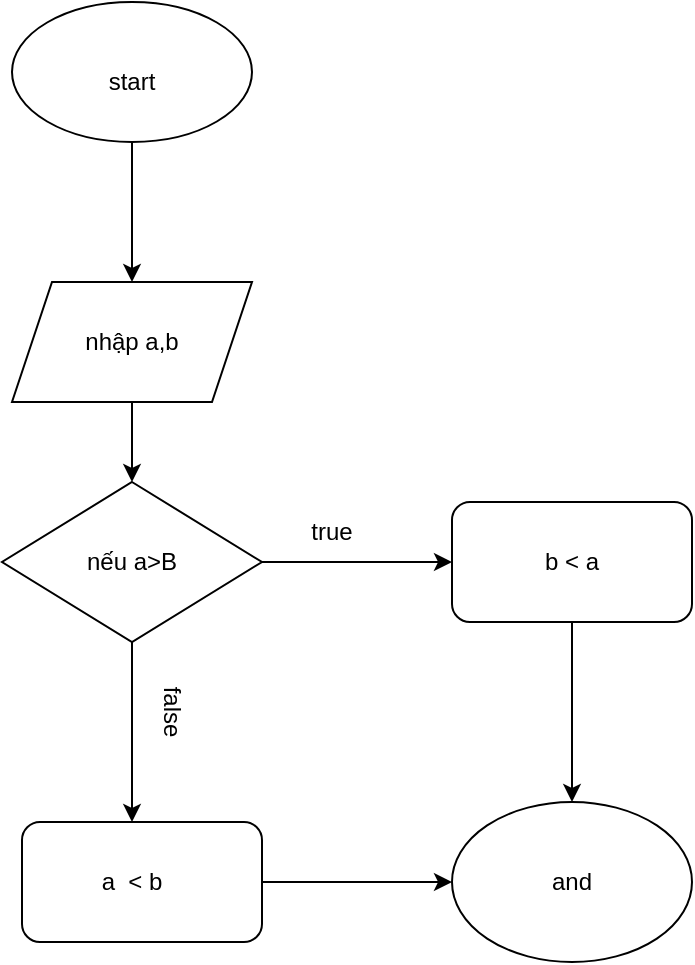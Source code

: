 <mxfile version="25.0.3">
  <diagram id="C5RBs43oDa-KdzZeNtuy" name="Page-1">
    <mxGraphModel grid="1" page="1" gridSize="10" guides="1" tooltips="1" connect="1" arrows="1" fold="1" pageScale="1" pageWidth="827" pageHeight="1169" math="0" shadow="0">
      <root>
        <mxCell id="WIyWlLk6GJQsqaUBKTNV-0" />
        <mxCell id="WIyWlLk6GJQsqaUBKTNV-1" parent="WIyWlLk6GJQsqaUBKTNV-0" />
        <mxCell id="0Im9QI2qGHJmLEuOCWpC-3" style="edgeStyle=orthogonalEdgeStyle;rounded=0;orthogonalLoop=1;jettySize=auto;html=1;exitX=0.5;exitY=1;exitDx=0;exitDy=0;entryX=0.5;entryY=0;entryDx=0;entryDy=0;" edge="1" parent="WIyWlLk6GJQsqaUBKTNV-1" source="0Im9QI2qGHJmLEuOCWpC-0" target="0Im9QI2qGHJmLEuOCWpC-2">
          <mxGeometry relative="1" as="geometry" />
        </mxCell>
        <mxCell id="0Im9QI2qGHJmLEuOCWpC-0" value="" style="ellipse;whiteSpace=wrap;html=1;" vertex="1" parent="WIyWlLk6GJQsqaUBKTNV-1">
          <mxGeometry x="310" y="80" width="120" height="70" as="geometry" />
        </mxCell>
        <mxCell id="0Im9QI2qGHJmLEuOCWpC-1" value="start" style="text;html=1;align=center;verticalAlign=middle;whiteSpace=wrap;rounded=0;" vertex="1" parent="WIyWlLk6GJQsqaUBKTNV-1">
          <mxGeometry x="340" y="105" width="60" height="30" as="geometry" />
        </mxCell>
        <mxCell id="0Im9QI2qGHJmLEuOCWpC-6" style="edgeStyle=orthogonalEdgeStyle;rounded=0;orthogonalLoop=1;jettySize=auto;html=1;exitX=0.5;exitY=1;exitDx=0;exitDy=0;entryX=0.5;entryY=0;entryDx=0;entryDy=0;" edge="1" parent="WIyWlLk6GJQsqaUBKTNV-1" source="0Im9QI2qGHJmLEuOCWpC-2" target="0Im9QI2qGHJmLEuOCWpC-5">
          <mxGeometry relative="1" as="geometry" />
        </mxCell>
        <mxCell id="0Im9QI2qGHJmLEuOCWpC-2" value="" style="shape=parallelogram;perimeter=parallelogramPerimeter;whiteSpace=wrap;html=1;fixedSize=1;" vertex="1" parent="WIyWlLk6GJQsqaUBKTNV-1">
          <mxGeometry x="310" y="220" width="120" height="60" as="geometry" />
        </mxCell>
        <mxCell id="0Im9QI2qGHJmLEuOCWpC-4" value="nhập a,b" style="text;html=1;align=center;verticalAlign=middle;whiteSpace=wrap;rounded=0;" vertex="1" parent="WIyWlLk6GJQsqaUBKTNV-1">
          <mxGeometry x="340" y="235" width="60" height="30" as="geometry" />
        </mxCell>
        <mxCell id="0Im9QI2qGHJmLEuOCWpC-8" style="edgeStyle=orthogonalEdgeStyle;rounded=0;orthogonalLoop=1;jettySize=auto;html=1;exitX=1;exitY=0.5;exitDx=0;exitDy=0;" edge="1" parent="WIyWlLk6GJQsqaUBKTNV-1" source="0Im9QI2qGHJmLEuOCWpC-5">
          <mxGeometry relative="1" as="geometry">
            <mxPoint x="530" y="360" as="targetPoint" />
          </mxGeometry>
        </mxCell>
        <mxCell id="0Im9QI2qGHJmLEuOCWpC-12" style="edgeStyle=orthogonalEdgeStyle;rounded=0;orthogonalLoop=1;jettySize=auto;html=1;exitX=0.5;exitY=1;exitDx=0;exitDy=0;" edge="1" parent="WIyWlLk6GJQsqaUBKTNV-1" source="0Im9QI2qGHJmLEuOCWpC-5">
          <mxGeometry relative="1" as="geometry">
            <mxPoint x="370" y="490" as="targetPoint" />
          </mxGeometry>
        </mxCell>
        <mxCell id="0Im9QI2qGHJmLEuOCWpC-5" value="" style="rhombus;whiteSpace=wrap;html=1;" vertex="1" parent="WIyWlLk6GJQsqaUBKTNV-1">
          <mxGeometry x="305" y="320" width="130" height="80" as="geometry" />
        </mxCell>
        <mxCell id="0Im9QI2qGHJmLEuOCWpC-7" value="nếu a&amp;gt;B" style="text;html=1;align=center;verticalAlign=middle;whiteSpace=wrap;rounded=0;" vertex="1" parent="WIyWlLk6GJQsqaUBKTNV-1">
          <mxGeometry x="340" y="345" width="60" height="30" as="geometry" />
        </mxCell>
        <mxCell id="0Im9QI2qGHJmLEuOCWpC-17" style="edgeStyle=orthogonalEdgeStyle;rounded=0;orthogonalLoop=1;jettySize=auto;html=1;exitX=0.5;exitY=1;exitDx=0;exitDy=0;entryX=0.5;entryY=0;entryDx=0;entryDy=0;" edge="1" parent="WIyWlLk6GJQsqaUBKTNV-1" source="0Im9QI2qGHJmLEuOCWpC-9" target="0Im9QI2qGHJmLEuOCWpC-16">
          <mxGeometry relative="1" as="geometry" />
        </mxCell>
        <mxCell id="0Im9QI2qGHJmLEuOCWpC-9" value="" style="rounded=1;whiteSpace=wrap;html=1;" vertex="1" parent="WIyWlLk6GJQsqaUBKTNV-1">
          <mxGeometry x="530" y="330" width="120" height="60" as="geometry" />
        </mxCell>
        <mxCell id="0Im9QI2qGHJmLEuOCWpC-10" value="b &amp;lt; a" style="text;html=1;align=center;verticalAlign=middle;whiteSpace=wrap;rounded=0;" vertex="1" parent="WIyWlLk6GJQsqaUBKTNV-1">
          <mxGeometry x="560" y="345" width="60" height="30" as="geometry" />
        </mxCell>
        <mxCell id="0Im9QI2qGHJmLEuOCWpC-11" value="true" style="text;html=1;align=center;verticalAlign=middle;whiteSpace=wrap;rounded=0;" vertex="1" parent="WIyWlLk6GJQsqaUBKTNV-1">
          <mxGeometry x="440" y="330" width="60" height="30" as="geometry" />
        </mxCell>
        <mxCell id="0Im9QI2qGHJmLEuOCWpC-18" style="edgeStyle=orthogonalEdgeStyle;rounded=0;orthogonalLoop=1;jettySize=auto;html=1;exitX=1;exitY=0.5;exitDx=0;exitDy=0;entryX=0;entryY=0.5;entryDx=0;entryDy=0;" edge="1" parent="WIyWlLk6GJQsqaUBKTNV-1" source="0Im9QI2qGHJmLEuOCWpC-13" target="0Im9QI2qGHJmLEuOCWpC-16">
          <mxGeometry relative="1" as="geometry" />
        </mxCell>
        <mxCell id="0Im9QI2qGHJmLEuOCWpC-13" value="" style="rounded=1;whiteSpace=wrap;html=1;" vertex="1" parent="WIyWlLk6GJQsqaUBKTNV-1">
          <mxGeometry x="315" y="490" width="120" height="60" as="geometry" />
        </mxCell>
        <mxCell id="0Im9QI2qGHJmLEuOCWpC-14" value="false" style="text;html=1;align=center;verticalAlign=middle;whiteSpace=wrap;rounded=0;rotation=90;" vertex="1" parent="WIyWlLk6GJQsqaUBKTNV-1">
          <mxGeometry x="360" y="420" width="60" height="30" as="geometry" />
        </mxCell>
        <mxCell id="0Im9QI2qGHJmLEuOCWpC-15" value="&lt;font style=&quot;vertical-align: inherit;&quot;&gt;&lt;font style=&quot;vertical-align: inherit;&quot;&gt;a&amp;nbsp; &amp;lt; b&lt;/font&gt;&lt;/font&gt;" style="text;html=1;align=center;verticalAlign=middle;whiteSpace=wrap;rounded=0;" vertex="1" parent="WIyWlLk6GJQsqaUBKTNV-1">
          <mxGeometry x="340" y="505" width="60" height="30" as="geometry" />
        </mxCell>
        <mxCell id="0Im9QI2qGHJmLEuOCWpC-16" value="" style="ellipse;whiteSpace=wrap;html=1;" vertex="1" parent="WIyWlLk6GJQsqaUBKTNV-1">
          <mxGeometry x="530" y="480" width="120" height="80" as="geometry" />
        </mxCell>
        <mxCell id="0Im9QI2qGHJmLEuOCWpC-19" value="&lt;font style=&quot;vertical-align: inherit;&quot;&gt;&lt;font style=&quot;vertical-align: inherit;&quot;&gt;and&lt;/font&gt;&lt;/font&gt;" style="text;html=1;align=center;verticalAlign=middle;whiteSpace=wrap;rounded=0;" vertex="1" parent="WIyWlLk6GJQsqaUBKTNV-1">
          <mxGeometry x="560" y="505" width="60" height="30" as="geometry" />
        </mxCell>
      </root>
    </mxGraphModel>
  </diagram>
</mxfile>

